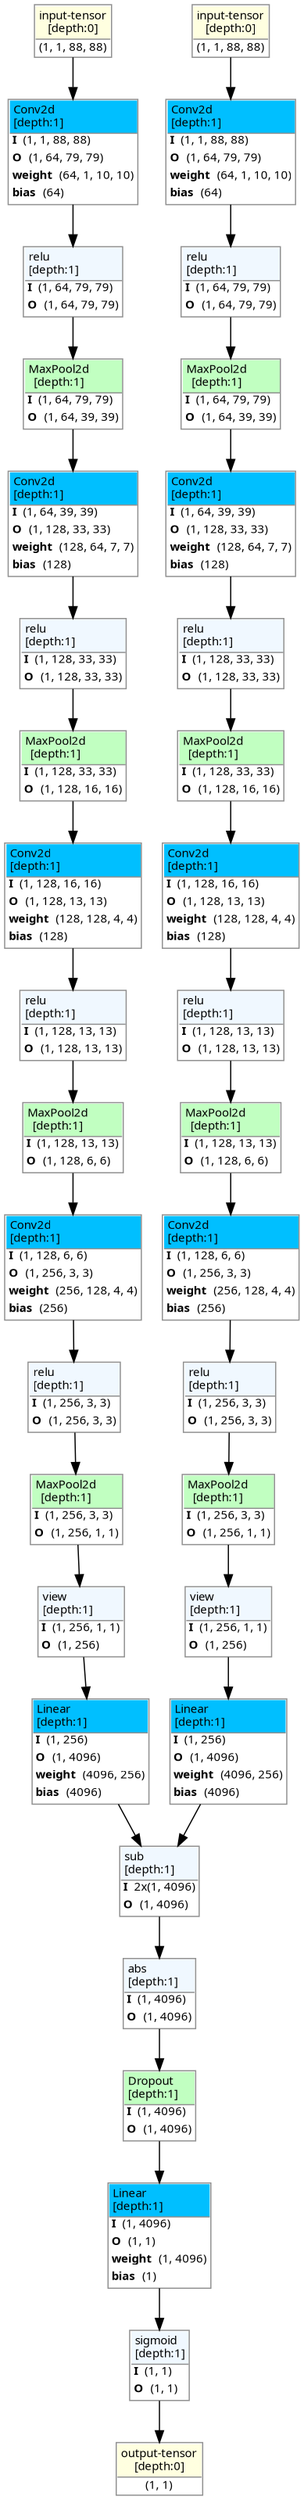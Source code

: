 strict digraph SiameseNets {
	graph [ordering=in rankdir=TB size="21.3,21.3"]
	node [align=left color="#909090" fillcolor="#ffffff90" fontname="Linux libertine" fontsize=10 height=0.2 margin=0 ranksep=0.1 shape=plaintext style=filled]
	edge [fontsize=10]
	0 [label=<
                    <TABLE BORDER="1" CELLBORDER="0"
                    CELLSPACING="0" CELLPADDING="2">
                        <TR>
                            <TD BGCOLOR="lightyellow" ALIGN="LEFT"
                            BORDER="1" SIDES="B"
                            >input-tensor<BR ALIGN="LEFT"/>[depth:0]</TD>
                        </TR>
                        <TR>
                            <TD>(1, 1, 88, 88)</TD>
                        </TR>
                        
                    </TABLE>>]
	1 [label=<
                    <TABLE BORDER="1" CELLBORDER="0"
                    CELLSPACING="0" CELLPADDING="2">
                        <TR>
                            <TD BGCOLOR="lightyellow" ALIGN="LEFT"
                            BORDER="1" SIDES="B"
                            >input-tensor<BR ALIGN="LEFT"/>[depth:0]</TD>
                        </TR>
                        <TR>
                            <TD>(1, 1, 88, 88)</TD>
                        </TR>
                        
                    </TABLE>>]
	2 [label=<
                    <TABLE BORDER="1" CELLBORDER="0"
                    CELLSPACING="0" CELLPADDING="2">
                        <TR>
                            <TD BGCOLOR="deepskyblue1" ALIGN="LEFT"
                            BORDER="1" SIDES="B"
                            >Conv2d<BR ALIGN="LEFT"/>[depth:1]</TD>
                        </TR>
                        <TR>
                            <TD ALIGN="LEFT"><B>I</B> (1, 1, 88, 88)</TD>
                        </TR>
                        <TR>
                            <TD ALIGN="LEFT"><B>O</B> (1, 64, 79, 79)</TD>
                        </TR>
                                        <TR>
                    <TD ALIGN="LEFT"><B>weight</B> (64, 1, 10, 10)</TD>
                </TR>
                <TR>
                    <TD ALIGN="LEFT"><B>bias</B> (64)</TD>
                </TR>
                    </TABLE>>]
	3 [label=<
                    <TABLE BORDER="1" CELLBORDER="0"
                    CELLSPACING="0" CELLPADDING="2">
                        <TR>
                            <TD BGCOLOR="aliceblue" ALIGN="LEFT"
                            BORDER="1" SIDES="B"
                            >relu<BR ALIGN="LEFT"/>[depth:1]</TD>
                        </TR>
                        <TR>
                            <TD ALIGN="LEFT"><B>I</B> (1, 64, 79, 79)</TD>
                        </TR>
                        <TR>
                            <TD ALIGN="LEFT"><B>O</B> (1, 64, 79, 79)</TD>
                        </TR>
                        
                    </TABLE>>]
	4 [label=<
                    <TABLE BORDER="1" CELLBORDER="0"
                    CELLSPACING="0" CELLPADDING="2">
                        <TR>
                            <TD BGCOLOR="darkseagreen1" ALIGN="LEFT"
                            BORDER="1" SIDES="B"
                            >MaxPool2d<BR ALIGN="LEFT"/>[depth:1]</TD>
                        </TR>
                        <TR>
                            <TD ALIGN="LEFT"><B>I</B> (1, 64, 79, 79)</TD>
                        </TR>
                        <TR>
                            <TD ALIGN="LEFT"><B>O</B> (1, 64, 39, 39)</TD>
                        </TR>
                        
                    </TABLE>>]
	5 [label=<
                    <TABLE BORDER="1" CELLBORDER="0"
                    CELLSPACING="0" CELLPADDING="2">
                        <TR>
                            <TD BGCOLOR="deepskyblue1" ALIGN="LEFT"
                            BORDER="1" SIDES="B"
                            >Conv2d<BR ALIGN="LEFT"/>[depth:1]</TD>
                        </TR>
                        <TR>
                            <TD ALIGN="LEFT"><B>I</B> (1, 64, 39, 39)</TD>
                        </TR>
                        <TR>
                            <TD ALIGN="LEFT"><B>O</B> (1, 128, 33, 33)</TD>
                        </TR>
                                        <TR>
                    <TD ALIGN="LEFT"><B>weight</B> (128, 64, 7, 7)</TD>
                </TR>
                <TR>
                    <TD ALIGN="LEFT"><B>bias</B> (128)</TD>
                </TR>
                    </TABLE>>]
	6 [label=<
                    <TABLE BORDER="1" CELLBORDER="0"
                    CELLSPACING="0" CELLPADDING="2">
                        <TR>
                            <TD BGCOLOR="aliceblue" ALIGN="LEFT"
                            BORDER="1" SIDES="B"
                            >relu<BR ALIGN="LEFT"/>[depth:1]</TD>
                        </TR>
                        <TR>
                            <TD ALIGN="LEFT"><B>I</B> (1, 128, 33, 33)</TD>
                        </TR>
                        <TR>
                            <TD ALIGN="LEFT"><B>O</B> (1, 128, 33, 33)</TD>
                        </TR>
                        
                    </TABLE>>]
	7 [label=<
                    <TABLE BORDER="1" CELLBORDER="0"
                    CELLSPACING="0" CELLPADDING="2">
                        <TR>
                            <TD BGCOLOR="darkseagreen1" ALIGN="LEFT"
                            BORDER="1" SIDES="B"
                            >MaxPool2d<BR ALIGN="LEFT"/>[depth:1]</TD>
                        </TR>
                        <TR>
                            <TD ALIGN="LEFT"><B>I</B> (1, 128, 33, 33)</TD>
                        </TR>
                        <TR>
                            <TD ALIGN="LEFT"><B>O</B> (1, 128, 16, 16)</TD>
                        </TR>
                        
                    </TABLE>>]
	8 [label=<
                    <TABLE BORDER="1" CELLBORDER="0"
                    CELLSPACING="0" CELLPADDING="2">
                        <TR>
                            <TD BGCOLOR="deepskyblue1" ALIGN="LEFT"
                            BORDER="1" SIDES="B"
                            >Conv2d<BR ALIGN="LEFT"/>[depth:1]</TD>
                        </TR>
                        <TR>
                            <TD ALIGN="LEFT"><B>I</B> (1, 128, 16, 16)</TD>
                        </TR>
                        <TR>
                            <TD ALIGN="LEFT"><B>O</B> (1, 128, 13, 13)</TD>
                        </TR>
                                        <TR>
                    <TD ALIGN="LEFT"><B>weight</B> (128, 128, 4, 4)</TD>
                </TR>
                <TR>
                    <TD ALIGN="LEFT"><B>bias</B> (128)</TD>
                </TR>
                    </TABLE>>]
	9 [label=<
                    <TABLE BORDER="1" CELLBORDER="0"
                    CELLSPACING="0" CELLPADDING="2">
                        <TR>
                            <TD BGCOLOR="aliceblue" ALIGN="LEFT"
                            BORDER="1" SIDES="B"
                            >relu<BR ALIGN="LEFT"/>[depth:1]</TD>
                        </TR>
                        <TR>
                            <TD ALIGN="LEFT"><B>I</B> (1, 128, 13, 13)</TD>
                        </TR>
                        <TR>
                            <TD ALIGN="LEFT"><B>O</B> (1, 128, 13, 13)</TD>
                        </TR>
                        
                    </TABLE>>]
	10 [label=<
                    <TABLE BORDER="1" CELLBORDER="0"
                    CELLSPACING="0" CELLPADDING="2">
                        <TR>
                            <TD BGCOLOR="darkseagreen1" ALIGN="LEFT"
                            BORDER="1" SIDES="B"
                            >MaxPool2d<BR ALIGN="LEFT"/>[depth:1]</TD>
                        </TR>
                        <TR>
                            <TD ALIGN="LEFT"><B>I</B> (1, 128, 13, 13)</TD>
                        </TR>
                        <TR>
                            <TD ALIGN="LEFT"><B>O</B> (1, 128, 6, 6)</TD>
                        </TR>
                        
                    </TABLE>>]
	11 [label=<
                    <TABLE BORDER="1" CELLBORDER="0"
                    CELLSPACING="0" CELLPADDING="2">
                        <TR>
                            <TD BGCOLOR="deepskyblue1" ALIGN="LEFT"
                            BORDER="1" SIDES="B"
                            >Conv2d<BR ALIGN="LEFT"/>[depth:1]</TD>
                        </TR>
                        <TR>
                            <TD ALIGN="LEFT"><B>I</B> (1, 128, 6, 6)</TD>
                        </TR>
                        <TR>
                            <TD ALIGN="LEFT"><B>O</B> (1, 256, 3, 3)</TD>
                        </TR>
                                        <TR>
                    <TD ALIGN="LEFT"><B>weight</B> (256, 128, 4, 4)</TD>
                </TR>
                <TR>
                    <TD ALIGN="LEFT"><B>bias</B> (256)</TD>
                </TR>
                    </TABLE>>]
	12 [label=<
                    <TABLE BORDER="1" CELLBORDER="0"
                    CELLSPACING="0" CELLPADDING="2">
                        <TR>
                            <TD BGCOLOR="aliceblue" ALIGN="LEFT"
                            BORDER="1" SIDES="B"
                            >relu<BR ALIGN="LEFT"/>[depth:1]</TD>
                        </TR>
                        <TR>
                            <TD ALIGN="LEFT"><B>I</B> (1, 256, 3, 3)</TD>
                        </TR>
                        <TR>
                            <TD ALIGN="LEFT"><B>O</B> (1, 256, 3, 3)</TD>
                        </TR>
                        
                    </TABLE>>]
	13 [label=<
                    <TABLE BORDER="1" CELLBORDER="0"
                    CELLSPACING="0" CELLPADDING="2">
                        <TR>
                            <TD BGCOLOR="darkseagreen1" ALIGN="LEFT"
                            BORDER="1" SIDES="B"
                            >MaxPool2d<BR ALIGN="LEFT"/>[depth:1]</TD>
                        </TR>
                        <TR>
                            <TD ALIGN="LEFT"><B>I</B> (1, 256, 3, 3)</TD>
                        </TR>
                        <TR>
                            <TD ALIGN="LEFT"><B>O</B> (1, 256, 1, 1)</TD>
                        </TR>
                        
                    </TABLE>>]
	14 [label=<
                    <TABLE BORDER="1" CELLBORDER="0"
                    CELLSPACING="0" CELLPADDING="2">
                        <TR>
                            <TD BGCOLOR="deepskyblue1" ALIGN="LEFT"
                            BORDER="1" SIDES="B"
                            >Conv2d<BR ALIGN="LEFT"/>[depth:1]</TD>
                        </TR>
                        <TR>
                            <TD ALIGN="LEFT"><B>I</B> (1, 1, 88, 88)</TD>
                        </TR>
                        <TR>
                            <TD ALIGN="LEFT"><B>O</B> (1, 64, 79, 79)</TD>
                        </TR>
                                        <TR>
                    <TD ALIGN="LEFT"><B>weight</B> (64, 1, 10, 10)</TD>
                </TR>
                <TR>
                    <TD ALIGN="LEFT"><B>bias</B> (64)</TD>
                </TR>
                    </TABLE>>]
	15 [label=<
                    <TABLE BORDER="1" CELLBORDER="0"
                    CELLSPACING="0" CELLPADDING="2">
                        <TR>
                            <TD BGCOLOR="aliceblue" ALIGN="LEFT"
                            BORDER="1" SIDES="B"
                            >relu<BR ALIGN="LEFT"/>[depth:1]</TD>
                        </TR>
                        <TR>
                            <TD ALIGN="LEFT"><B>I</B> (1, 64, 79, 79)</TD>
                        </TR>
                        <TR>
                            <TD ALIGN="LEFT"><B>O</B> (1, 64, 79, 79)</TD>
                        </TR>
                        
                    </TABLE>>]
	16 [label=<
                    <TABLE BORDER="1" CELLBORDER="0"
                    CELLSPACING="0" CELLPADDING="2">
                        <TR>
                            <TD BGCOLOR="darkseagreen1" ALIGN="LEFT"
                            BORDER="1" SIDES="B"
                            >MaxPool2d<BR ALIGN="LEFT"/>[depth:1]</TD>
                        </TR>
                        <TR>
                            <TD ALIGN="LEFT"><B>I</B> (1, 64, 79, 79)</TD>
                        </TR>
                        <TR>
                            <TD ALIGN="LEFT"><B>O</B> (1, 64, 39, 39)</TD>
                        </TR>
                        
                    </TABLE>>]
	17 [label=<
                    <TABLE BORDER="1" CELLBORDER="0"
                    CELLSPACING="0" CELLPADDING="2">
                        <TR>
                            <TD BGCOLOR="deepskyblue1" ALIGN="LEFT"
                            BORDER="1" SIDES="B"
                            >Conv2d<BR ALIGN="LEFT"/>[depth:1]</TD>
                        </TR>
                        <TR>
                            <TD ALIGN="LEFT"><B>I</B> (1, 64, 39, 39)</TD>
                        </TR>
                        <TR>
                            <TD ALIGN="LEFT"><B>O</B> (1, 128, 33, 33)</TD>
                        </TR>
                                        <TR>
                    <TD ALIGN="LEFT"><B>weight</B> (128, 64, 7, 7)</TD>
                </TR>
                <TR>
                    <TD ALIGN="LEFT"><B>bias</B> (128)</TD>
                </TR>
                    </TABLE>>]
	18 [label=<
                    <TABLE BORDER="1" CELLBORDER="0"
                    CELLSPACING="0" CELLPADDING="2">
                        <TR>
                            <TD BGCOLOR="aliceblue" ALIGN="LEFT"
                            BORDER="1" SIDES="B"
                            >relu<BR ALIGN="LEFT"/>[depth:1]</TD>
                        </TR>
                        <TR>
                            <TD ALIGN="LEFT"><B>I</B> (1, 128, 33, 33)</TD>
                        </TR>
                        <TR>
                            <TD ALIGN="LEFT"><B>O</B> (1, 128, 33, 33)</TD>
                        </TR>
                        
                    </TABLE>>]
	19 [label=<
                    <TABLE BORDER="1" CELLBORDER="0"
                    CELLSPACING="0" CELLPADDING="2">
                        <TR>
                            <TD BGCOLOR="darkseagreen1" ALIGN="LEFT"
                            BORDER="1" SIDES="B"
                            >MaxPool2d<BR ALIGN="LEFT"/>[depth:1]</TD>
                        </TR>
                        <TR>
                            <TD ALIGN="LEFT"><B>I</B> (1, 128, 33, 33)</TD>
                        </TR>
                        <TR>
                            <TD ALIGN="LEFT"><B>O</B> (1, 128, 16, 16)</TD>
                        </TR>
                        
                    </TABLE>>]
	20 [label=<
                    <TABLE BORDER="1" CELLBORDER="0"
                    CELLSPACING="0" CELLPADDING="2">
                        <TR>
                            <TD BGCOLOR="deepskyblue1" ALIGN="LEFT"
                            BORDER="1" SIDES="B"
                            >Conv2d<BR ALIGN="LEFT"/>[depth:1]</TD>
                        </TR>
                        <TR>
                            <TD ALIGN="LEFT"><B>I</B> (1, 128, 16, 16)</TD>
                        </TR>
                        <TR>
                            <TD ALIGN="LEFT"><B>O</B> (1, 128, 13, 13)</TD>
                        </TR>
                                        <TR>
                    <TD ALIGN="LEFT"><B>weight</B> (128, 128, 4, 4)</TD>
                </TR>
                <TR>
                    <TD ALIGN="LEFT"><B>bias</B> (128)</TD>
                </TR>
                    </TABLE>>]
	21 [label=<
                    <TABLE BORDER="1" CELLBORDER="0"
                    CELLSPACING="0" CELLPADDING="2">
                        <TR>
                            <TD BGCOLOR="aliceblue" ALIGN="LEFT"
                            BORDER="1" SIDES="B"
                            >relu<BR ALIGN="LEFT"/>[depth:1]</TD>
                        </TR>
                        <TR>
                            <TD ALIGN="LEFT"><B>I</B> (1, 128, 13, 13)</TD>
                        </TR>
                        <TR>
                            <TD ALIGN="LEFT"><B>O</B> (1, 128, 13, 13)</TD>
                        </TR>
                        
                    </TABLE>>]
	22 [label=<
                    <TABLE BORDER="1" CELLBORDER="0"
                    CELLSPACING="0" CELLPADDING="2">
                        <TR>
                            <TD BGCOLOR="darkseagreen1" ALIGN="LEFT"
                            BORDER="1" SIDES="B"
                            >MaxPool2d<BR ALIGN="LEFT"/>[depth:1]</TD>
                        </TR>
                        <TR>
                            <TD ALIGN="LEFT"><B>I</B> (1, 128, 13, 13)</TD>
                        </TR>
                        <TR>
                            <TD ALIGN="LEFT"><B>O</B> (1, 128, 6, 6)</TD>
                        </TR>
                        
                    </TABLE>>]
	23 [label=<
                    <TABLE BORDER="1" CELLBORDER="0"
                    CELLSPACING="0" CELLPADDING="2">
                        <TR>
                            <TD BGCOLOR="deepskyblue1" ALIGN="LEFT"
                            BORDER="1" SIDES="B"
                            >Conv2d<BR ALIGN="LEFT"/>[depth:1]</TD>
                        </TR>
                        <TR>
                            <TD ALIGN="LEFT"><B>I</B> (1, 128, 6, 6)</TD>
                        </TR>
                        <TR>
                            <TD ALIGN="LEFT"><B>O</B> (1, 256, 3, 3)</TD>
                        </TR>
                                        <TR>
                    <TD ALIGN="LEFT"><B>weight</B> (256, 128, 4, 4)</TD>
                </TR>
                <TR>
                    <TD ALIGN="LEFT"><B>bias</B> (256)</TD>
                </TR>
                    </TABLE>>]
	24 [label=<
                    <TABLE BORDER="1" CELLBORDER="0"
                    CELLSPACING="0" CELLPADDING="2">
                        <TR>
                            <TD BGCOLOR="aliceblue" ALIGN="LEFT"
                            BORDER="1" SIDES="B"
                            >relu<BR ALIGN="LEFT"/>[depth:1]</TD>
                        </TR>
                        <TR>
                            <TD ALIGN="LEFT"><B>I</B> (1, 256, 3, 3)</TD>
                        </TR>
                        <TR>
                            <TD ALIGN="LEFT"><B>O</B> (1, 256, 3, 3)</TD>
                        </TR>
                        
                    </TABLE>>]
	25 [label=<
                    <TABLE BORDER="1" CELLBORDER="0"
                    CELLSPACING="0" CELLPADDING="2">
                        <TR>
                            <TD BGCOLOR="darkseagreen1" ALIGN="LEFT"
                            BORDER="1" SIDES="B"
                            >MaxPool2d<BR ALIGN="LEFT"/>[depth:1]</TD>
                        </TR>
                        <TR>
                            <TD ALIGN="LEFT"><B>I</B> (1, 256, 3, 3)</TD>
                        </TR>
                        <TR>
                            <TD ALIGN="LEFT"><B>O</B> (1, 256, 1, 1)</TD>
                        </TR>
                        
                    </TABLE>>]
	26 [label=<
                    <TABLE BORDER="1" CELLBORDER="0"
                    CELLSPACING="0" CELLPADDING="2">
                        <TR>
                            <TD BGCOLOR="aliceblue" ALIGN="LEFT"
                            BORDER="1" SIDES="B"
                            >view<BR ALIGN="LEFT"/>[depth:1]</TD>
                        </TR>
                        <TR>
                            <TD ALIGN="LEFT"><B>I</B> (1, 256, 1, 1)</TD>
                        </TR>
                        <TR>
                            <TD ALIGN="LEFT"><B>O</B> (1, 256)</TD>
                        </TR>
                        
                    </TABLE>>]
	27 [label=<
                    <TABLE BORDER="1" CELLBORDER="0"
                    CELLSPACING="0" CELLPADDING="2">
                        <TR>
                            <TD BGCOLOR="aliceblue" ALIGN="LEFT"
                            BORDER="1" SIDES="B"
                            >view<BR ALIGN="LEFT"/>[depth:1]</TD>
                        </TR>
                        <TR>
                            <TD ALIGN="LEFT"><B>I</B> (1, 256, 1, 1)</TD>
                        </TR>
                        <TR>
                            <TD ALIGN="LEFT"><B>O</B> (1, 256)</TD>
                        </TR>
                        
                    </TABLE>>]
	28 [label=<
                    <TABLE BORDER="1" CELLBORDER="0"
                    CELLSPACING="0" CELLPADDING="2">
                        <TR>
                            <TD BGCOLOR="deepskyblue1" ALIGN="LEFT"
                            BORDER="1" SIDES="B"
                            >Linear<BR ALIGN="LEFT"/>[depth:1]</TD>
                        </TR>
                        <TR>
                            <TD ALIGN="LEFT"><B>I</B> (1, 256)</TD>
                        </TR>
                        <TR>
                            <TD ALIGN="LEFT"><B>O</B> (1, 4096)</TD>
                        </TR>
                                        <TR>
                    <TD ALIGN="LEFT"><B>weight</B> (4096, 256)</TD>
                </TR>
                <TR>
                    <TD ALIGN="LEFT"><B>bias</B> (4096)</TD>
                </TR>
                    </TABLE>>]
	29 [label=<
                    <TABLE BORDER="1" CELLBORDER="0"
                    CELLSPACING="0" CELLPADDING="2">
                        <TR>
                            <TD BGCOLOR="deepskyblue1" ALIGN="LEFT"
                            BORDER="1" SIDES="B"
                            >Linear<BR ALIGN="LEFT"/>[depth:1]</TD>
                        </TR>
                        <TR>
                            <TD ALIGN="LEFT"><B>I</B> (1, 256)</TD>
                        </TR>
                        <TR>
                            <TD ALIGN="LEFT"><B>O</B> (1, 4096)</TD>
                        </TR>
                                        <TR>
                    <TD ALIGN="LEFT"><B>weight</B> (4096, 256)</TD>
                </TR>
                <TR>
                    <TD ALIGN="LEFT"><B>bias</B> (4096)</TD>
                </TR>
                    </TABLE>>]
	30 [label=<
                    <TABLE BORDER="1" CELLBORDER="0"
                    CELLSPACING="0" CELLPADDING="2">
                        <TR>
                            <TD BGCOLOR="aliceblue" ALIGN="LEFT"
                            BORDER="1" SIDES="B"
                            >sub<BR ALIGN="LEFT"/>[depth:1]</TD>
                        </TR>
                        <TR>
                            <TD ALIGN="LEFT"><B>I</B> 2x(1, 4096)</TD>
                        </TR>
                        <TR>
                            <TD ALIGN="LEFT"><B>O</B> (1, 4096)</TD>
                        </TR>
                        
                    </TABLE>>]
	31 [label=<
                    <TABLE BORDER="1" CELLBORDER="0"
                    CELLSPACING="0" CELLPADDING="2">
                        <TR>
                            <TD BGCOLOR="aliceblue" ALIGN="LEFT"
                            BORDER="1" SIDES="B"
                            >abs<BR ALIGN="LEFT"/>[depth:1]</TD>
                        </TR>
                        <TR>
                            <TD ALIGN="LEFT"><B>I</B> (1, 4096)</TD>
                        </TR>
                        <TR>
                            <TD ALIGN="LEFT"><B>O</B> (1, 4096)</TD>
                        </TR>
                        
                    </TABLE>>]
	32 [label=<
                    <TABLE BORDER="1" CELLBORDER="0"
                    CELLSPACING="0" CELLPADDING="2">
                        <TR>
                            <TD BGCOLOR="darkseagreen1" ALIGN="LEFT"
                            BORDER="1" SIDES="B"
                            >Dropout<BR ALIGN="LEFT"/>[depth:1]</TD>
                        </TR>
                        <TR>
                            <TD ALIGN="LEFT"><B>I</B> (1, 4096)</TD>
                        </TR>
                        <TR>
                            <TD ALIGN="LEFT"><B>O</B> (1, 4096)</TD>
                        </TR>
                        
                    </TABLE>>]
	33 [label=<
                    <TABLE BORDER="1" CELLBORDER="0"
                    CELLSPACING="0" CELLPADDING="2">
                        <TR>
                            <TD BGCOLOR="deepskyblue1" ALIGN="LEFT"
                            BORDER="1" SIDES="B"
                            >Linear<BR ALIGN="LEFT"/>[depth:1]</TD>
                        </TR>
                        <TR>
                            <TD ALIGN="LEFT"><B>I</B> (1, 4096)</TD>
                        </TR>
                        <TR>
                            <TD ALIGN="LEFT"><B>O</B> (1, 1)</TD>
                        </TR>
                                        <TR>
                    <TD ALIGN="LEFT"><B>weight</B> (1, 4096)</TD>
                </TR>
                <TR>
                    <TD ALIGN="LEFT"><B>bias</B> (1)</TD>
                </TR>
                    </TABLE>>]
	34 [label=<
                    <TABLE BORDER="1" CELLBORDER="0"
                    CELLSPACING="0" CELLPADDING="2">
                        <TR>
                            <TD BGCOLOR="aliceblue" ALIGN="LEFT"
                            BORDER="1" SIDES="B"
                            >sigmoid<BR ALIGN="LEFT"/>[depth:1]</TD>
                        </TR>
                        <TR>
                            <TD ALIGN="LEFT"><B>I</B> (1, 1)</TD>
                        </TR>
                        <TR>
                            <TD ALIGN="LEFT"><B>O</B> (1, 1)</TD>
                        </TR>
                        
                    </TABLE>>]
	35 [label=<
                    <TABLE BORDER="1" CELLBORDER="0"
                    CELLSPACING="0" CELLPADDING="2">
                        <TR>
                            <TD BGCOLOR="lightyellow" ALIGN="LEFT"
                            BORDER="1" SIDES="B"
                            >output-tensor<BR ALIGN="LEFT"/>[depth:0]</TD>
                        </TR>
                        <TR>
                            <TD>(1, 1)</TD>
                        </TR>
                        
                    </TABLE>>]
	0 -> 2
	1 -> 14
	2 -> 3
	3 -> 4
	4 -> 5
	5 -> 6
	6 -> 7
	7 -> 8
	8 -> 9
	9 -> 10
	10 -> 11
	11 -> 12
	12 -> 13
	13 -> 26
	14 -> 15
	15 -> 16
	16 -> 17
	17 -> 18
	18 -> 19
	19 -> 20
	20 -> 21
	21 -> 22
	22 -> 23
	23 -> 24
	24 -> 25
	25 -> 27
	26 -> 28
	27 -> 29
	28 -> 30
	29 -> 30
	30 -> 31
	31 -> 32
	32 -> 33
	33 -> 34
	34 -> 35
}
